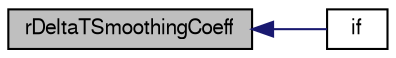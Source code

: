 digraph "rDeltaTSmoothingCoeff"
{
  bgcolor="transparent";
  edge [fontname="FreeSans",fontsize="10",labelfontname="FreeSans",labelfontsize="10"];
  node [fontname="FreeSans",fontsize="10",shape=record];
  rankdir="LR";
  Node4 [label="rDeltaTSmoothingCoeff",height=0.2,width=0.4,color="black", fillcolor="grey75", style="filled", fontcolor="black"];
  Node4 -> Node5 [dir="back",color="midnightblue",fontsize="10",style="solid",fontname="FreeSans"];
  Node5 [label="if",height=0.2,width=0.4,color="black",URL="$a38438.html#a8b7f998449b569bf0b55d8c54cbac3cc"];
}
